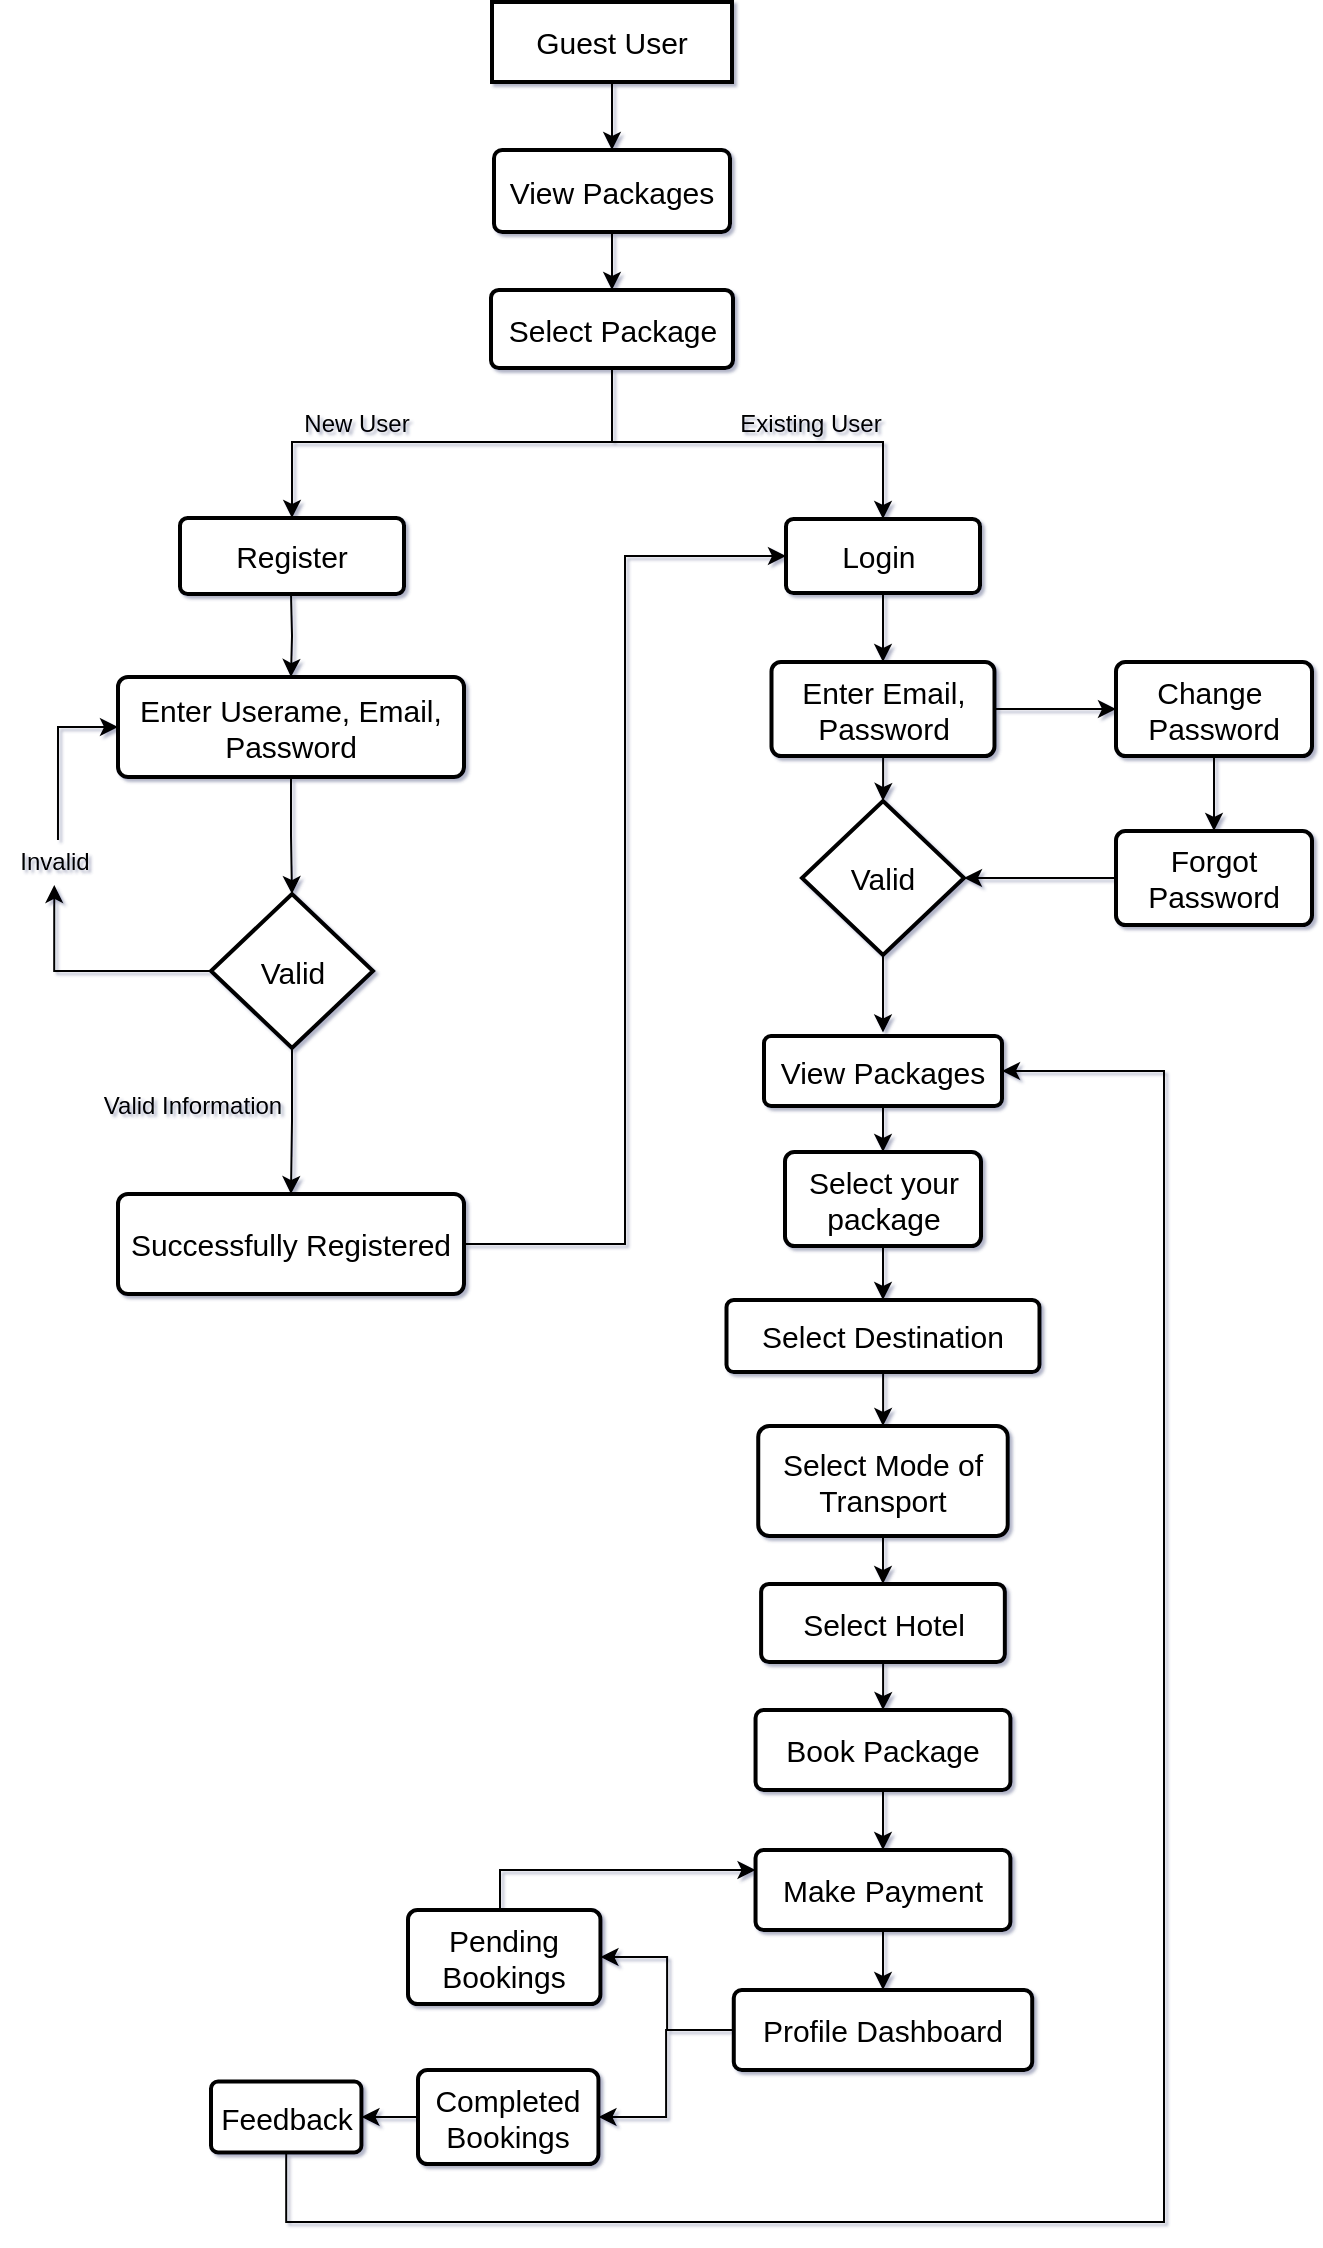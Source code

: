 <mxfile version="24.2.5" type="device">
  <diagram id="C5RBs43oDa-KdzZeNtuy" name="Page-1">
    <mxGraphModel dx="1219" dy="713" grid="0" gridSize="10" guides="1" tooltips="1" connect="1" arrows="1" fold="1" page="1" pageScale="1" pageWidth="827" pageHeight="1169" background="#ffffff" math="0" shadow="1">
      <root>
        <mxCell id="WIyWlLk6GJQsqaUBKTNV-0" />
        <mxCell id="WIyWlLk6GJQsqaUBKTNV-1" parent="WIyWlLk6GJQsqaUBKTNV-0" />
        <mxCell id="JopKmHz9aR1dj3sqT9lh-93" style="edgeStyle=orthogonalEdgeStyle;rounded=0;orthogonalLoop=1;jettySize=auto;html=1;entryX=0.5;entryY=0;entryDx=0;entryDy=0;arcSize=10;" edge="1" parent="WIyWlLk6GJQsqaUBKTNV-1" source="WIyWlLk6GJQsqaUBKTNV-3" target="JopKmHz9aR1dj3sqT9lh-92">
          <mxGeometry relative="1" as="geometry" />
        </mxCell>
        <mxCell id="WIyWlLk6GJQsqaUBKTNV-3" value="&lt;font style=&quot;font-size: 15px;&quot;&gt;Guest User&lt;/font&gt;" style="rounded=0;whiteSpace=wrap;html=1;fontSize=12;glass=0;strokeWidth=2;shadow=0;arcSize=10;" parent="WIyWlLk6GJQsqaUBKTNV-1" vertex="1">
          <mxGeometry x="346" y="20" width="120" height="40" as="geometry" />
        </mxCell>
        <mxCell id="WIyWlLk6GJQsqaUBKTNV-7" value="&lt;font style=&quot;font-size: 15px;&quot;&gt;Register&lt;/font&gt;" style="rounded=1;whiteSpace=wrap;html=1;fontSize=12;glass=0;strokeWidth=2;shadow=0;arcSize=10;" parent="WIyWlLk6GJQsqaUBKTNV-1" vertex="1">
          <mxGeometry x="190" y="278" width="112" height="38" as="geometry" />
        </mxCell>
        <mxCell id="JopKmHz9aR1dj3sqT9lh-66" style="edgeStyle=orthogonalEdgeStyle;rounded=0;orthogonalLoop=1;jettySize=auto;html=1;entryX=0.5;entryY=0;entryDx=0;entryDy=0;arcSize=10;" edge="1" parent="WIyWlLk6GJQsqaUBKTNV-1" source="JopKmHz9aR1dj3sqT9lh-2" target="JopKmHz9aR1dj3sqT9lh-8">
          <mxGeometry relative="1" as="geometry" />
        </mxCell>
        <mxCell id="JopKmHz9aR1dj3sqT9lh-2" value="&lt;font style=&quot;font-size: 15px;&quot;&gt;Login&amp;nbsp;&lt;/font&gt;" style="rounded=1;whiteSpace=wrap;html=1;strokeWidth=2;arcSize=10;" vertex="1" parent="WIyWlLk6GJQsqaUBKTNV-1">
          <mxGeometry x="493" y="278.5" width="97" height="37" as="geometry" />
        </mxCell>
        <mxCell id="JopKmHz9aR1dj3sqT9lh-67" style="edgeStyle=orthogonalEdgeStyle;rounded=0;orthogonalLoop=1;jettySize=auto;html=1;entryX=0;entryY=0.5;entryDx=0;entryDy=0;arcSize=10;" edge="1" parent="WIyWlLk6GJQsqaUBKTNV-1" source="JopKmHz9aR1dj3sqT9lh-8" target="JopKmHz9aR1dj3sqT9lh-13">
          <mxGeometry relative="1" as="geometry" />
        </mxCell>
        <mxCell id="JopKmHz9aR1dj3sqT9lh-71" style="edgeStyle=orthogonalEdgeStyle;rounded=0;orthogonalLoop=1;jettySize=auto;html=1;entryX=0.5;entryY=0;entryDx=0;entryDy=0;arcSize=10;" edge="1" parent="WIyWlLk6GJQsqaUBKTNV-1" source="JopKmHz9aR1dj3sqT9lh-8" target="JopKmHz9aR1dj3sqT9lh-15">
          <mxGeometry relative="1" as="geometry" />
        </mxCell>
        <mxCell id="JopKmHz9aR1dj3sqT9lh-8" value="&lt;font style=&quot;font-size: 15px;&quot;&gt;Enter Email, Password&lt;/font&gt;" style="rounded=1;whiteSpace=wrap;html=1;strokeWidth=2;arcSize=10;" vertex="1" parent="WIyWlLk6GJQsqaUBKTNV-1">
          <mxGeometry x="485.75" y="350" width="111.5" height="47" as="geometry" />
        </mxCell>
        <mxCell id="JopKmHz9aR1dj3sqT9lh-69" style="edgeStyle=orthogonalEdgeStyle;rounded=0;orthogonalLoop=1;jettySize=auto;html=1;entryX=0.5;entryY=0;entryDx=0;entryDy=0;arcSize=10;" edge="1" parent="WIyWlLk6GJQsqaUBKTNV-1" source="JopKmHz9aR1dj3sqT9lh-13" target="JopKmHz9aR1dj3sqT9lh-68">
          <mxGeometry relative="1" as="geometry" />
        </mxCell>
        <mxCell id="JopKmHz9aR1dj3sqT9lh-13" value="&lt;font style=&quot;font-size: 15px;&quot;&gt;Change&amp;nbsp;&lt;/font&gt;&lt;div&gt;&lt;font style=&quot;font-size: 15px;&quot;&gt;Password&lt;/font&gt;&lt;/div&gt;" style="rounded=1;whiteSpace=wrap;html=1;strokeWidth=2;arcSize=10;" vertex="1" parent="WIyWlLk6GJQsqaUBKTNV-1">
          <mxGeometry x="658" y="350" width="98" height="47" as="geometry" />
        </mxCell>
        <mxCell id="JopKmHz9aR1dj3sqT9lh-74" style="edgeStyle=orthogonalEdgeStyle;rounded=0;orthogonalLoop=1;jettySize=auto;html=1;arcSize=10;" edge="1" parent="WIyWlLk6GJQsqaUBKTNV-1" source="JopKmHz9aR1dj3sqT9lh-15">
          <mxGeometry relative="1" as="geometry">
            <mxPoint x="541.5" y="535.238" as="targetPoint" />
          </mxGeometry>
        </mxCell>
        <mxCell id="JopKmHz9aR1dj3sqT9lh-15" value="&lt;font style=&quot;font-size: 15px;&quot;&gt;Valid&lt;/font&gt;" style="rhombus;whiteSpace=wrap;html=1;strokeWidth=2;arcSize=10;" vertex="1" parent="WIyWlLk6GJQsqaUBKTNV-1">
          <mxGeometry x="501" y="419.5" width="81" height="77" as="geometry" />
        </mxCell>
        <mxCell id="JopKmHz9aR1dj3sqT9lh-62" style="edgeStyle=orthogonalEdgeStyle;rounded=0;orthogonalLoop=1;jettySize=auto;html=1;entryX=0.5;entryY=0;entryDx=0;entryDy=0;arcSize=10;" edge="1" parent="WIyWlLk6GJQsqaUBKTNV-1" source="JopKmHz9aR1dj3sqT9lh-22" target="JopKmHz9aR1dj3sqT9lh-60">
          <mxGeometry relative="1" as="geometry" />
        </mxCell>
        <mxCell id="JopKmHz9aR1dj3sqT9lh-22" value="&lt;font style=&quot;font-size: 15px;&quot;&gt;Valid&lt;/font&gt;" style="rhombus;whiteSpace=wrap;html=1;strokeWidth=2;arcSize=10;" vertex="1" parent="WIyWlLk6GJQsqaUBKTNV-1">
          <mxGeometry x="205.5" y="466" width="81" height="77" as="geometry" />
        </mxCell>
        <mxCell id="JopKmHz9aR1dj3sqT9lh-40" style="edgeStyle=orthogonalEdgeStyle;rounded=0;orthogonalLoop=1;jettySize=auto;html=1;entryX=0.5;entryY=0;entryDx=0;entryDy=0;arcSize=10;" edge="1" parent="WIyWlLk6GJQsqaUBKTNV-1" target="JopKmHz9aR1dj3sqT9lh-31">
          <mxGeometry relative="1" as="geometry">
            <mxPoint x="245.5" y="315.5" as="sourcePoint" />
          </mxGeometry>
        </mxCell>
        <mxCell id="JopKmHz9aR1dj3sqT9lh-46" style="edgeStyle=orthogonalEdgeStyle;rounded=0;orthogonalLoop=1;jettySize=auto;html=1;entryX=0.5;entryY=0;entryDx=0;entryDy=0;arcSize=10;" edge="1" parent="WIyWlLk6GJQsqaUBKTNV-1" source="JopKmHz9aR1dj3sqT9lh-31" target="JopKmHz9aR1dj3sqT9lh-22">
          <mxGeometry relative="1" as="geometry" />
        </mxCell>
        <mxCell id="JopKmHz9aR1dj3sqT9lh-31" value="&lt;font style=&quot;font-size: 15px;&quot;&gt;Enter Userame, Email, Password&lt;/font&gt;" style="rounded=1;whiteSpace=wrap;html=1;strokeWidth=2;arcSize=10;" vertex="1" parent="WIyWlLk6GJQsqaUBKTNV-1">
          <mxGeometry x="159" y="357.5" width="173" height="50" as="geometry" />
        </mxCell>
        <mxCell id="JopKmHz9aR1dj3sqT9lh-106" style="edgeStyle=orthogonalEdgeStyle;rounded=0;orthogonalLoop=1;jettySize=auto;html=1;entryX=0;entryY=0.5;entryDx=0;entryDy=0;exitX=0.547;exitY=0.075;exitDx=0;exitDy=0;exitPerimeter=0;" edge="1" parent="WIyWlLk6GJQsqaUBKTNV-1" source="JopKmHz9aR1dj3sqT9lh-56" target="JopKmHz9aR1dj3sqT9lh-31">
          <mxGeometry relative="1" as="geometry">
            <Array as="points">
              <mxPoint x="129" y="383" />
            </Array>
          </mxGeometry>
        </mxCell>
        <mxCell id="JopKmHz9aR1dj3sqT9lh-56" value="Invalid" style="text;html=1;align=center;verticalAlign=middle;resizable=0;points=[];autosize=1;strokeColor=none;fillColor=none;arcSize=10;" vertex="1" parent="WIyWlLk6GJQsqaUBKTNV-1">
          <mxGeometry x="100" y="437" width="53" height="26" as="geometry" />
        </mxCell>
        <mxCell id="JopKmHz9aR1dj3sqT9lh-107" style="edgeStyle=orthogonalEdgeStyle;rounded=0;orthogonalLoop=1;jettySize=auto;html=1;entryX=0;entryY=0.5;entryDx=0;entryDy=0;" edge="1" parent="WIyWlLk6GJQsqaUBKTNV-1" source="JopKmHz9aR1dj3sqT9lh-60" target="JopKmHz9aR1dj3sqT9lh-2">
          <mxGeometry relative="1" as="geometry" />
        </mxCell>
        <mxCell id="JopKmHz9aR1dj3sqT9lh-60" value="&lt;span style=&quot;font-size: 15px;&quot;&gt;Successfully Registered&lt;/span&gt;" style="rounded=1;whiteSpace=wrap;html=1;strokeWidth=2;arcSize=10;" vertex="1" parent="WIyWlLk6GJQsqaUBKTNV-1">
          <mxGeometry x="159" y="616" width="173" height="50" as="geometry" />
        </mxCell>
        <mxCell id="JopKmHz9aR1dj3sqT9lh-63" value="Valid Information" style="text;html=1;align=center;verticalAlign=middle;resizable=0;points=[];autosize=1;strokeColor=none;fillColor=none;arcSize=10;" vertex="1" parent="WIyWlLk6GJQsqaUBKTNV-1">
          <mxGeometry x="142" y="559" width="107" height="26" as="geometry" />
        </mxCell>
        <mxCell id="JopKmHz9aR1dj3sqT9lh-70" style="edgeStyle=orthogonalEdgeStyle;rounded=0;orthogonalLoop=1;jettySize=auto;html=1;entryX=1;entryY=0.5;entryDx=0;entryDy=0;arcSize=10;" edge="1" parent="WIyWlLk6GJQsqaUBKTNV-1" source="JopKmHz9aR1dj3sqT9lh-68" target="JopKmHz9aR1dj3sqT9lh-15">
          <mxGeometry relative="1" as="geometry" />
        </mxCell>
        <mxCell id="JopKmHz9aR1dj3sqT9lh-68" value="&lt;span style=&quot;font-size: 15px;&quot;&gt;Forgot Password&lt;/span&gt;" style="rounded=1;whiteSpace=wrap;html=1;strokeWidth=2;arcSize=10;" vertex="1" parent="WIyWlLk6GJQsqaUBKTNV-1">
          <mxGeometry x="658" y="434.5" width="98" height="47" as="geometry" />
        </mxCell>
        <mxCell id="JopKmHz9aR1dj3sqT9lh-76" value="" style="edgeStyle=orthogonalEdgeStyle;rounded=0;orthogonalLoop=1;jettySize=auto;html=1;arcSize=10;" edge="1" parent="WIyWlLk6GJQsqaUBKTNV-1" source="JopKmHz9aR1dj3sqT9lh-72" target="JopKmHz9aR1dj3sqT9lh-75">
          <mxGeometry relative="1" as="geometry" />
        </mxCell>
        <mxCell id="JopKmHz9aR1dj3sqT9lh-72" value="&lt;span style=&quot;font-size: 15px;&quot;&gt;View Packages&lt;/span&gt;" style="rounded=1;whiteSpace=wrap;html=1;strokeWidth=2;arcSize=10;" vertex="1" parent="WIyWlLk6GJQsqaUBKTNV-1">
          <mxGeometry x="482" y="537" width="119" height="35" as="geometry" />
        </mxCell>
        <mxCell id="JopKmHz9aR1dj3sqT9lh-81" style="edgeStyle=orthogonalEdgeStyle;rounded=0;orthogonalLoop=1;jettySize=auto;html=1;entryX=0.5;entryY=0;entryDx=0;entryDy=0;arcSize=10;" edge="1" parent="WIyWlLk6GJQsqaUBKTNV-1" source="JopKmHz9aR1dj3sqT9lh-75" target="JopKmHz9aR1dj3sqT9lh-78">
          <mxGeometry relative="1" as="geometry" />
        </mxCell>
        <mxCell id="JopKmHz9aR1dj3sqT9lh-75" value="&lt;span style=&quot;font-size: 15px;&quot;&gt;Select your&lt;/span&gt;&lt;div&gt;&lt;span style=&quot;font-size: 15px;&quot;&gt;package&lt;/span&gt;&lt;/div&gt;" style="rounded=1;whiteSpace=wrap;html=1;strokeWidth=2;arcSize=10;" vertex="1" parent="WIyWlLk6GJQsqaUBKTNV-1">
          <mxGeometry x="492.5" y="595" width="98" height="47" as="geometry" />
        </mxCell>
        <mxCell id="JopKmHz9aR1dj3sqT9lh-83" style="edgeStyle=orthogonalEdgeStyle;rounded=0;orthogonalLoop=1;jettySize=auto;html=1;entryX=0.5;entryY=0;entryDx=0;entryDy=0;arcSize=10;" edge="1" parent="WIyWlLk6GJQsqaUBKTNV-1" source="JopKmHz9aR1dj3sqT9lh-78" target="JopKmHz9aR1dj3sqT9lh-82">
          <mxGeometry relative="1" as="geometry" />
        </mxCell>
        <mxCell id="JopKmHz9aR1dj3sqT9lh-78" value="&lt;span style=&quot;font-size: 15px;&quot;&gt;Select Destination&lt;/span&gt;" style="rounded=1;whiteSpace=wrap;html=1;strokeWidth=2;arcSize=10;" vertex="1" parent="WIyWlLk6GJQsqaUBKTNV-1">
          <mxGeometry x="463.25" y="669" width="156.5" height="36" as="geometry" />
        </mxCell>
        <mxCell id="JopKmHz9aR1dj3sqT9lh-85" style="edgeStyle=orthogonalEdgeStyle;rounded=0;orthogonalLoop=1;jettySize=auto;html=1;entryX=0.5;entryY=0;entryDx=0;entryDy=0;arcSize=10;" edge="1" parent="WIyWlLk6GJQsqaUBKTNV-1" source="JopKmHz9aR1dj3sqT9lh-82" target="JopKmHz9aR1dj3sqT9lh-84">
          <mxGeometry relative="1" as="geometry" />
        </mxCell>
        <mxCell id="JopKmHz9aR1dj3sqT9lh-82" value="&lt;span style=&quot;font-size: 15px;&quot;&gt;Select Mode of Transport&lt;/span&gt;" style="rounded=1;whiteSpace=wrap;html=1;strokeWidth=2;arcSize=10;" vertex="1" parent="WIyWlLk6GJQsqaUBKTNV-1">
          <mxGeometry x="479.12" y="732" width="124.75" height="55" as="geometry" />
        </mxCell>
        <mxCell id="JopKmHz9aR1dj3sqT9lh-87" style="edgeStyle=orthogonalEdgeStyle;rounded=0;orthogonalLoop=1;jettySize=auto;html=1;entryX=0.5;entryY=0;entryDx=0;entryDy=0;arcSize=10;" edge="1" parent="WIyWlLk6GJQsqaUBKTNV-1" source="JopKmHz9aR1dj3sqT9lh-84" target="JopKmHz9aR1dj3sqT9lh-86">
          <mxGeometry relative="1" as="geometry" />
        </mxCell>
        <mxCell id="JopKmHz9aR1dj3sqT9lh-84" value="&lt;span style=&quot;font-size: 15px;&quot;&gt;Select Hotel&lt;/span&gt;" style="rounded=1;whiteSpace=wrap;html=1;strokeWidth=2;arcSize=10;" vertex="1" parent="WIyWlLk6GJQsqaUBKTNV-1">
          <mxGeometry x="480.56" y="811" width="121.87" height="39" as="geometry" />
        </mxCell>
        <mxCell id="JopKmHz9aR1dj3sqT9lh-90" style="edgeStyle=orthogonalEdgeStyle;rounded=0;orthogonalLoop=1;jettySize=auto;html=1;entryX=0.5;entryY=0;entryDx=0;entryDy=0;arcSize=10;" edge="1" parent="WIyWlLk6GJQsqaUBKTNV-1" source="JopKmHz9aR1dj3sqT9lh-86" target="JopKmHz9aR1dj3sqT9lh-88">
          <mxGeometry relative="1" as="geometry" />
        </mxCell>
        <mxCell id="JopKmHz9aR1dj3sqT9lh-86" value="&lt;span style=&quot;font-size: 15px;&quot;&gt;Book Package&lt;/span&gt;" style="rounded=1;whiteSpace=wrap;html=1;strokeWidth=2;arcSize=10;" vertex="1" parent="WIyWlLk6GJQsqaUBKTNV-1">
          <mxGeometry x="477.78" y="874" width="127.44" height="40" as="geometry" />
        </mxCell>
        <mxCell id="JopKmHz9aR1dj3sqT9lh-110" style="edgeStyle=orthogonalEdgeStyle;rounded=0;orthogonalLoop=1;jettySize=auto;html=1;entryX=0.5;entryY=0;entryDx=0;entryDy=0;" edge="1" parent="WIyWlLk6GJQsqaUBKTNV-1" source="JopKmHz9aR1dj3sqT9lh-88" target="JopKmHz9aR1dj3sqT9lh-109">
          <mxGeometry relative="1" as="geometry" />
        </mxCell>
        <mxCell id="JopKmHz9aR1dj3sqT9lh-88" value="&lt;span style=&quot;font-size: 15px;&quot;&gt;Make Payment&lt;/span&gt;" style="rounded=1;whiteSpace=wrap;html=1;strokeWidth=2;arcSize=10;" vertex="1" parent="WIyWlLk6GJQsqaUBKTNV-1">
          <mxGeometry x="477.77" y="944" width="127.44" height="40" as="geometry" />
        </mxCell>
        <mxCell id="JopKmHz9aR1dj3sqT9lh-94" style="edgeStyle=orthogonalEdgeStyle;rounded=0;orthogonalLoop=1;jettySize=auto;html=1;entryX=0.5;entryY=0;entryDx=0;entryDy=0;arcSize=10;" edge="1" parent="WIyWlLk6GJQsqaUBKTNV-1" source="JopKmHz9aR1dj3sqT9lh-92" target="JopKmHz9aR1dj3sqT9lh-95">
          <mxGeometry relative="1" as="geometry">
            <mxPoint x="406" y="162.133" as="targetPoint" />
          </mxGeometry>
        </mxCell>
        <mxCell id="JopKmHz9aR1dj3sqT9lh-92" value="&lt;span style=&quot;font-size: 15px;&quot;&gt;View Packages&lt;/span&gt;" style="rounded=1;whiteSpace=wrap;html=1;fontSize=12;glass=0;strokeWidth=2;shadow=0;arcSize=10;" vertex="1" parent="WIyWlLk6GJQsqaUBKTNV-1">
          <mxGeometry x="347" y="94" width="118" height="41" as="geometry" />
        </mxCell>
        <mxCell id="JopKmHz9aR1dj3sqT9lh-98" style="edgeStyle=orthogonalEdgeStyle;rounded=0;orthogonalLoop=1;jettySize=auto;html=1;entryX=0.5;entryY=0;entryDx=0;entryDy=0;arcSize=10;" edge="1" parent="WIyWlLk6GJQsqaUBKTNV-1" source="JopKmHz9aR1dj3sqT9lh-95" target="WIyWlLk6GJQsqaUBKTNV-7">
          <mxGeometry relative="1" as="geometry">
            <Array as="points">
              <mxPoint x="406" y="240" />
              <mxPoint x="246" y="240" />
            </Array>
          </mxGeometry>
        </mxCell>
        <mxCell id="JopKmHz9aR1dj3sqT9lh-99" style="edgeStyle=orthogonalEdgeStyle;rounded=0;orthogonalLoop=1;jettySize=auto;html=1;entryX=0.5;entryY=0;entryDx=0;entryDy=0;arcSize=10;" edge="1" parent="WIyWlLk6GJQsqaUBKTNV-1" source="JopKmHz9aR1dj3sqT9lh-95" target="JopKmHz9aR1dj3sqT9lh-2">
          <mxGeometry relative="1" as="geometry">
            <Array as="points">
              <mxPoint x="406" y="240" />
              <mxPoint x="542" y="240" />
            </Array>
          </mxGeometry>
        </mxCell>
        <mxCell id="JopKmHz9aR1dj3sqT9lh-95" value="&lt;span style=&quot;font-size: 15px;&quot;&gt;Select Package&lt;/span&gt;" style="rounded=1;whiteSpace=wrap;html=1;fontSize=12;glass=0;strokeWidth=2;shadow=0;arcSize=10;" vertex="1" parent="WIyWlLk6GJQsqaUBKTNV-1">
          <mxGeometry x="345.5" y="164" width="121" height="39" as="geometry" />
        </mxCell>
        <mxCell id="JopKmHz9aR1dj3sqT9lh-100" value="New User" style="text;html=1;align=center;verticalAlign=middle;resizable=0;points=[];autosize=1;strokeColor=none;fillColor=none;arcSize=10;" vertex="1" parent="WIyWlLk6GJQsqaUBKTNV-1">
          <mxGeometry x="242" y="218" width="71" height="26" as="geometry" />
        </mxCell>
        <mxCell id="JopKmHz9aR1dj3sqT9lh-101" value="Existing User" style="text;html=1;align=center;verticalAlign=middle;resizable=0;points=[];autosize=1;strokeColor=none;fillColor=none;arcSize=10;" vertex="1" parent="WIyWlLk6GJQsqaUBKTNV-1">
          <mxGeometry x="460" y="218" width="89" height="26" as="geometry" />
        </mxCell>
        <mxCell id="JopKmHz9aR1dj3sqT9lh-105" style="edgeStyle=orthogonalEdgeStyle;rounded=0;orthogonalLoop=1;jettySize=auto;html=1;entryX=0.512;entryY=0.942;entryDx=0;entryDy=0;entryPerimeter=0;" edge="1" parent="WIyWlLk6GJQsqaUBKTNV-1" source="JopKmHz9aR1dj3sqT9lh-22" target="JopKmHz9aR1dj3sqT9lh-56">
          <mxGeometry relative="1" as="geometry" />
        </mxCell>
        <mxCell id="JopKmHz9aR1dj3sqT9lh-113" style="edgeStyle=orthogonalEdgeStyle;rounded=0;orthogonalLoop=1;jettySize=auto;html=1;entryX=1;entryY=0.5;entryDx=0;entryDy=0;" edge="1" parent="WIyWlLk6GJQsqaUBKTNV-1" source="JopKmHz9aR1dj3sqT9lh-109" target="JopKmHz9aR1dj3sqT9lh-111">
          <mxGeometry relative="1" as="geometry" />
        </mxCell>
        <mxCell id="JopKmHz9aR1dj3sqT9lh-114" style="edgeStyle=orthogonalEdgeStyle;rounded=0;orthogonalLoop=1;jettySize=auto;html=1;entryX=1;entryY=0.5;entryDx=0;entryDy=0;" edge="1" parent="WIyWlLk6GJQsqaUBKTNV-1" source="JopKmHz9aR1dj3sqT9lh-109" target="JopKmHz9aR1dj3sqT9lh-112">
          <mxGeometry relative="1" as="geometry" />
        </mxCell>
        <mxCell id="JopKmHz9aR1dj3sqT9lh-109" value="&lt;span style=&quot;font-size: 15px;&quot;&gt;Profile Dashboard&lt;/span&gt;" style="rounded=1;whiteSpace=wrap;html=1;strokeWidth=2;arcSize=10;" vertex="1" parent="WIyWlLk6GJQsqaUBKTNV-1">
          <mxGeometry x="466.89" y="1014" width="149.23" height="40" as="geometry" />
        </mxCell>
        <mxCell id="JopKmHz9aR1dj3sqT9lh-116" style="edgeStyle=orthogonalEdgeStyle;rounded=0;orthogonalLoop=1;jettySize=auto;html=1;entryX=0;entryY=0.25;entryDx=0;entryDy=0;" edge="1" parent="WIyWlLk6GJQsqaUBKTNV-1" target="JopKmHz9aR1dj3sqT9lh-88">
          <mxGeometry relative="1" as="geometry">
            <mxPoint x="326" y="977" as="sourcePoint" />
            <Array as="points">
              <mxPoint x="350" y="977" />
              <mxPoint x="350" y="954" />
            </Array>
          </mxGeometry>
        </mxCell>
        <mxCell id="JopKmHz9aR1dj3sqT9lh-111" value="&lt;span style=&quot;font-size: 15px;&quot;&gt;Pending Bookings&lt;/span&gt;" style="rounded=1;whiteSpace=wrap;html=1;strokeWidth=2;arcSize=10;" vertex="1" parent="WIyWlLk6GJQsqaUBKTNV-1">
          <mxGeometry x="304" y="974" width="96.23" height="47" as="geometry" />
        </mxCell>
        <mxCell id="JopKmHz9aR1dj3sqT9lh-118" style="edgeStyle=orthogonalEdgeStyle;rounded=0;orthogonalLoop=1;jettySize=auto;html=1;entryX=1;entryY=0.5;entryDx=0;entryDy=0;" edge="1" parent="WIyWlLk6GJQsqaUBKTNV-1" source="JopKmHz9aR1dj3sqT9lh-112" target="JopKmHz9aR1dj3sqT9lh-117">
          <mxGeometry relative="1" as="geometry" />
        </mxCell>
        <mxCell id="JopKmHz9aR1dj3sqT9lh-112" value="&lt;span style=&quot;font-size: 15px;&quot;&gt;Completed Bookings&lt;/span&gt;" style="rounded=1;whiteSpace=wrap;html=1;strokeWidth=2;arcSize=10;" vertex="1" parent="WIyWlLk6GJQsqaUBKTNV-1">
          <mxGeometry x="309" y="1054" width="90.23" height="47" as="geometry" />
        </mxCell>
        <mxCell id="JopKmHz9aR1dj3sqT9lh-120" style="edgeStyle=orthogonalEdgeStyle;rounded=0;orthogonalLoop=1;jettySize=auto;html=1;entryX=1;entryY=0.5;entryDx=0;entryDy=0;" edge="1" parent="WIyWlLk6GJQsqaUBKTNV-1" source="JopKmHz9aR1dj3sqT9lh-117" target="JopKmHz9aR1dj3sqT9lh-72">
          <mxGeometry relative="1" as="geometry">
            <Array as="points">
              <mxPoint x="243" y="1130" />
              <mxPoint x="682" y="1130" />
              <mxPoint x="682" y="555" />
            </Array>
          </mxGeometry>
        </mxCell>
        <mxCell id="JopKmHz9aR1dj3sqT9lh-117" value="&lt;span style=&quot;font-size: 15px;&quot;&gt;Feedback&lt;/span&gt;" style="rounded=1;whiteSpace=wrap;html=1;strokeWidth=2;arcSize=10;" vertex="1" parent="WIyWlLk6GJQsqaUBKTNV-1">
          <mxGeometry x="205.5" y="1059.75" width="75.23" height="35.5" as="geometry" />
        </mxCell>
      </root>
    </mxGraphModel>
  </diagram>
</mxfile>
